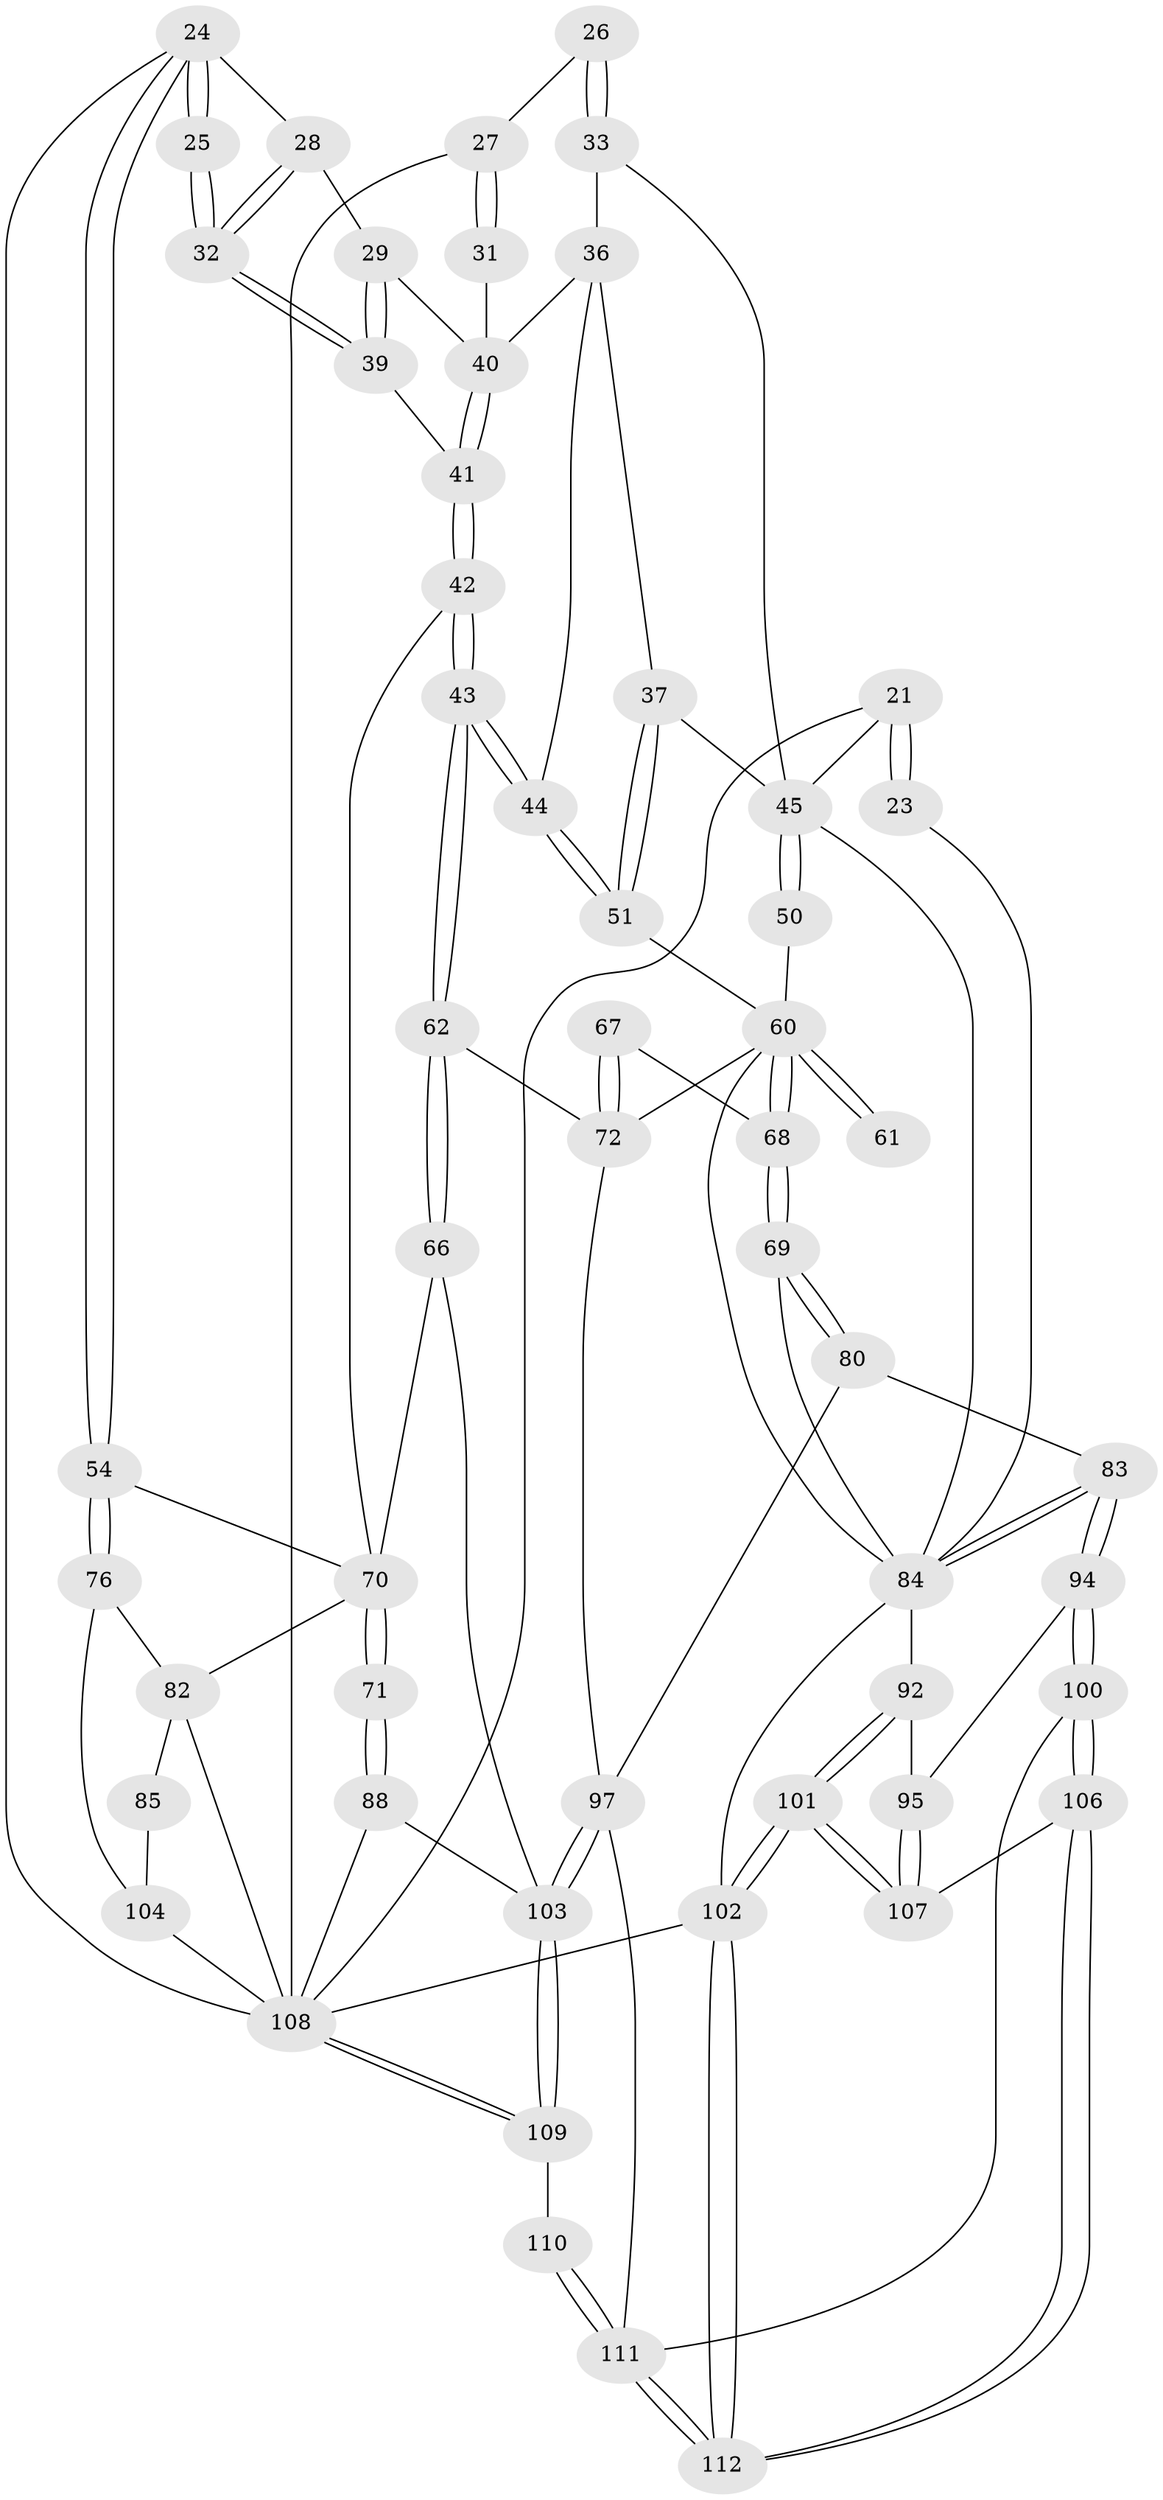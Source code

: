 // original degree distribution, {3: 0.017857142857142856, 4: 0.26785714285714285, 5: 0.4642857142857143, 6: 0.25}
// Generated by graph-tools (version 1.1) at 2025/01/03/09/25 05:01:29]
// undirected, 56 vertices, 132 edges
graph export_dot {
graph [start="1"]
  node [color=gray90,style=filled];
  21 [pos="+0.20563793321143517+0",super="+20"];
  23 [pos="+0+0.26874678688977194"];
  24 [pos="+1+0.32575059619025215",super="+3+13"];
  25 [pos="+1+0.3222724774863113",super="+12"];
  26 [pos="+0.4568711140725272+0.2190567047441388",super="+16"];
  27 [pos="+0.5703676924663906+0.17936678723484642",super="+15"];
  28 [pos="+0.7277812601901378+0.16542616788301037"];
  29 [pos="+0.7166194217093383+0.25703198891734513"];
  31 [pos="+0.5794617117690576+0.22801996724739335"];
  32 [pos="+1+0.31292104024972056"];
  33 [pos="+0.4457751991616755+0.24336654439816585",super="+17"];
  36 [pos="+0.4524304919734369+0.2627867345424273",super="+35"];
  37 [pos="+0.36765411759103445+0.359287328434656"];
  39 [pos="+0.8335116941324892+0.32841501906158094"];
  40 [pos="+0.682690035683818+0.30752579146627684",super="+30+34"];
  41 [pos="+0.6870724236612279+0.42271716463583286"];
  42 [pos="+0.6769708762886066+0.4411388666539836"];
  43 [pos="+0.5451893534617108+0.4618338667179305"];
  44 [pos="+0.5236417312200556+0.4367724880352878"];
  45 [pos="+0.17180971161385847+0.45546740304866773",super="+19+18+38"];
  50 [pos="+0.3015957783001324+0.44741125753760097"];
  51 [pos="+0.5011880834004343+0.43352124430793226"];
  54 [pos="+1+0.4087519216957294"];
  60 [pos="+0.30872375822904424+0.5787447106242285",super="+59+53+58"];
  61 [pos="+0.30689731588021074+0.5746943839116764"];
  62 [pos="+0.5339044850133823+0.5401108611329873"];
  66 [pos="+0.5887164996837807+0.6793736889203738"];
  67 [pos="+0.3604041452636437+0.632963645167641"];
  68 [pos="+0.30634126547835616+0.6218039675415936"];
  69 [pos="+0.2606132038243168+0.6530004972236498"];
  70 [pos="+0.7905327871145336+0.6485825990860254",super="+65"];
  71 [pos="+0.6420376998628519+0.7133915698646945"];
  72 [pos="+0.39254803700844154+0.6601413544921627",super="+63+64"];
  76 [pos="+1+0.470858885718224"];
  80 [pos="+0.2635036719612013+0.7342808767843318"];
  82 [pos="+0.8591354401828002+0.6995389020755591",super="+81"];
  83 [pos="+0.23748639964031473+0.7525471277990489"];
  84 [pos="+0.038053819856667344+0.6393095775807026",super="+49+47"];
  85 [pos="+0.943636520414124+0.7705450551379738"];
  88 [pos="+0.6662798115190204+0.7933517058625198"];
  92 [pos="+0+0.6717712809114808",super="+91"];
  94 [pos="+0.19650748839785664+0.8193806708823411"];
  95 [pos="+0.06659092011609057+0.8548486121436467",super="+93"];
  97 [pos="+0.39052845887357+0.8572154598940205",super="+79+78"];
  100 [pos="+0.1949831329844021+0.8699586341218155"];
  101 [pos="+0+0.9369085040144313"];
  102 [pos="+0+1",super="+9"];
  103 [pos="+0.5036544881918066+1",super="+96"];
  104 [pos="+0.8665456586556548+0.8568878877103904",super="+89+75"];
  106 [pos="+0.1304060448512755+0.9150436408310243"];
  107 [pos="+0.06680765111853829+0.8571895320602899"];
  108 [pos="+0.8192080036895761+1",super="+105+87+86+73+11"];
  109 [pos="+0.5090954511928087+1"];
  110 [pos="+0.3810696149167477+1"];
  111 [pos="+0.32653547182125364+1",super="+99+98"];
  112 [pos="+0+1"];
  21 -- 23 [weight=2];
  21 -- 23;
  21 -- 45;
  21 -- 108;
  23 -- 84;
  24 -- 25 [weight=3];
  24 -- 25;
  24 -- 54;
  24 -- 54;
  24 -- 28;
  24 -- 108 [weight=2];
  25 -- 32;
  25 -- 32;
  26 -- 27 [weight=2];
  26 -- 33 [weight=2];
  26 -- 33;
  27 -- 31;
  27 -- 31;
  27 -- 108 [weight=2];
  28 -- 29;
  28 -- 32;
  28 -- 32;
  29 -- 39;
  29 -- 39;
  29 -- 40;
  31 -- 40 [weight=2];
  32 -- 39;
  32 -- 39;
  33 -- 36;
  33 -- 45;
  36 -- 37;
  36 -- 44;
  36 -- 40;
  37 -- 51;
  37 -- 51;
  37 -- 45;
  39 -- 41;
  40 -- 41;
  40 -- 41;
  41 -- 42;
  41 -- 42;
  42 -- 43;
  42 -- 43;
  42 -- 70;
  43 -- 44;
  43 -- 44;
  43 -- 62;
  43 -- 62;
  44 -- 51;
  44 -- 51;
  45 -- 50 [weight=2];
  45 -- 50;
  45 -- 84;
  50 -- 60;
  51 -- 60;
  54 -- 76;
  54 -- 76;
  54 -- 70;
  60 -- 61 [weight=3];
  60 -- 61;
  60 -- 68;
  60 -- 68;
  60 -- 84;
  60 -- 72;
  62 -- 66;
  62 -- 66;
  62 -- 72;
  66 -- 70;
  66 -- 103;
  67 -- 68;
  67 -- 72 [weight=2];
  67 -- 72;
  68 -- 69;
  68 -- 69;
  69 -- 80;
  69 -- 80;
  69 -- 84;
  70 -- 71 [weight=2];
  70 -- 71;
  70 -- 82;
  71 -- 88;
  71 -- 88;
  72 -- 97;
  76 -- 104;
  76 -- 82;
  80 -- 83;
  80 -- 97;
  82 -- 108;
  82 -- 85;
  83 -- 84;
  83 -- 84;
  83 -- 94;
  83 -- 94;
  84 -- 102;
  84 -- 92 [weight=2];
  85 -- 104 [weight=2];
  88 -- 103;
  88 -- 108;
  92 -- 101;
  92 -- 101;
  92 -- 95 [weight=2];
  94 -- 100;
  94 -- 100;
  94 -- 95;
  95 -- 107;
  95 -- 107;
  97 -- 103 [weight=2];
  97 -- 103;
  97 -- 111;
  100 -- 106;
  100 -- 106;
  100 -- 111;
  101 -- 102;
  101 -- 102;
  101 -- 107;
  101 -- 107;
  102 -- 112;
  102 -- 112;
  102 -- 108 [weight=3];
  103 -- 109;
  103 -- 109;
  104 -- 108 [weight=3];
  106 -- 107;
  106 -- 112;
  106 -- 112;
  108 -- 109;
  108 -- 109;
  109 -- 110;
  110 -- 111 [weight=2];
  110 -- 111;
  111 -- 112;
  111 -- 112;
}
